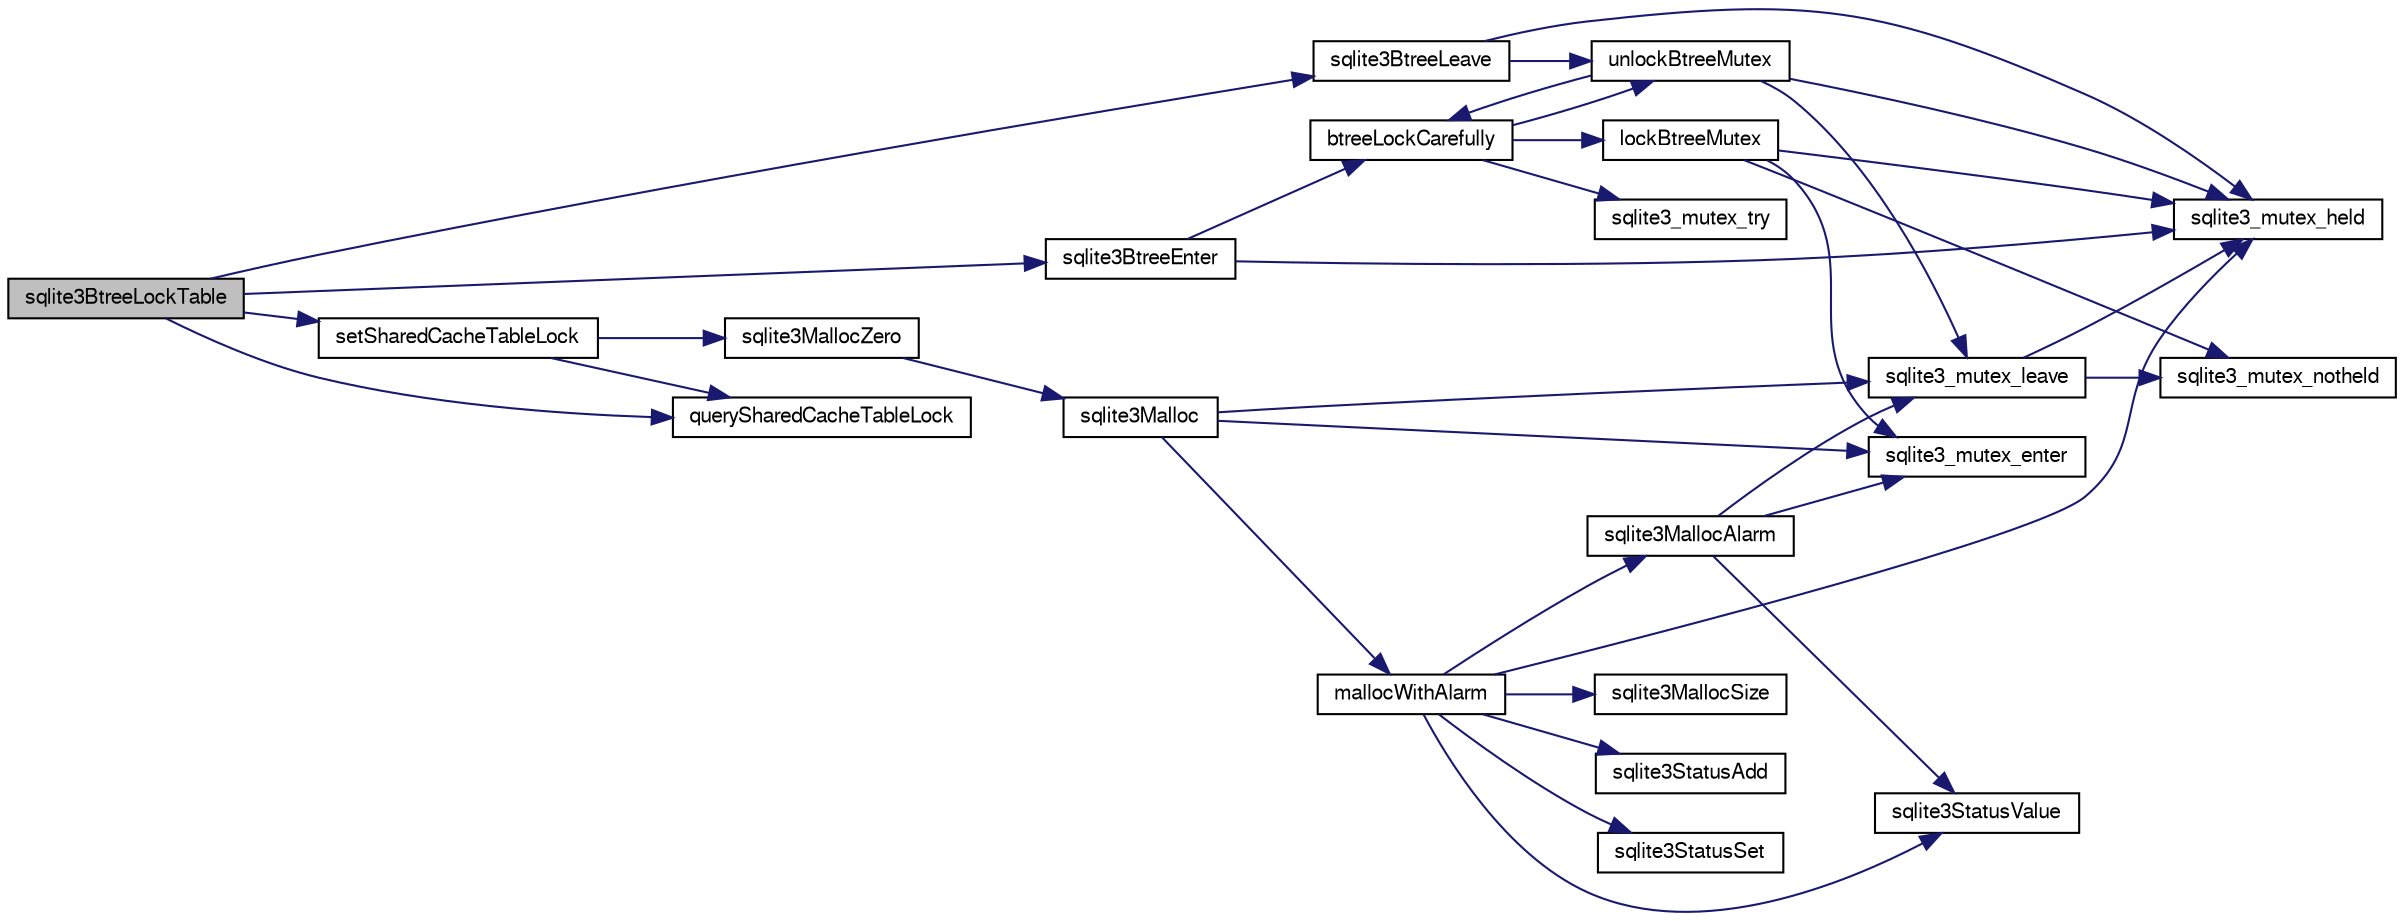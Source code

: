 digraph "sqlite3BtreeLockTable"
{
  edge [fontname="FreeSans",fontsize="10",labelfontname="FreeSans",labelfontsize="10"];
  node [fontname="FreeSans",fontsize="10",shape=record];
  rankdir="LR";
  Node458550 [label="sqlite3BtreeLockTable",height=0.2,width=0.4,color="black", fillcolor="grey75", style="filled", fontcolor="black"];
  Node458550 -> Node458551 [color="midnightblue",fontsize="10",style="solid",fontname="FreeSans"];
  Node458551 [label="sqlite3BtreeEnter",height=0.2,width=0.4,color="black", fillcolor="white", style="filled",URL="$sqlite3_8c.html#afa05d700ca373993fe6b0525b867feff"];
  Node458551 -> Node458552 [color="midnightblue",fontsize="10",style="solid",fontname="FreeSans"];
  Node458552 [label="sqlite3_mutex_held",height=0.2,width=0.4,color="black", fillcolor="white", style="filled",URL="$sqlite3_8c.html#acf77da68932b6bc163c5e68547ecc3e7"];
  Node458551 -> Node458553 [color="midnightblue",fontsize="10",style="solid",fontname="FreeSans"];
  Node458553 [label="btreeLockCarefully",height=0.2,width=0.4,color="black", fillcolor="white", style="filled",URL="$sqlite3_8c.html#a796746b1c1e4d6926960636bd74c79d7"];
  Node458553 -> Node458554 [color="midnightblue",fontsize="10",style="solid",fontname="FreeSans"];
  Node458554 [label="sqlite3_mutex_try",height=0.2,width=0.4,color="black", fillcolor="white", style="filled",URL="$sqlite3_8c.html#a196f84b09bdfda96ae5ae23189be1ec8"];
  Node458553 -> Node458555 [color="midnightblue",fontsize="10",style="solid",fontname="FreeSans"];
  Node458555 [label="unlockBtreeMutex",height=0.2,width=0.4,color="black", fillcolor="white", style="filled",URL="$sqlite3_8c.html#a29bc7d1c753dfa2af9fb296b7dc19a4a"];
  Node458555 -> Node458552 [color="midnightblue",fontsize="10",style="solid",fontname="FreeSans"];
  Node458555 -> Node458556 [color="midnightblue",fontsize="10",style="solid",fontname="FreeSans"];
  Node458556 [label="sqlite3_mutex_leave",height=0.2,width=0.4,color="black", fillcolor="white", style="filled",URL="$sqlite3_8c.html#a5838d235601dbd3c1fa993555c6bcc93"];
  Node458556 -> Node458552 [color="midnightblue",fontsize="10",style="solid",fontname="FreeSans"];
  Node458556 -> Node458557 [color="midnightblue",fontsize="10",style="solid",fontname="FreeSans"];
  Node458557 [label="sqlite3_mutex_notheld",height=0.2,width=0.4,color="black", fillcolor="white", style="filled",URL="$sqlite3_8c.html#a83967c837c1c000d3b5adcfaa688f5dc"];
  Node458555 -> Node458553 [color="midnightblue",fontsize="10",style="solid",fontname="FreeSans"];
  Node458553 -> Node458558 [color="midnightblue",fontsize="10",style="solid",fontname="FreeSans"];
  Node458558 [label="lockBtreeMutex",height=0.2,width=0.4,color="black", fillcolor="white", style="filled",URL="$sqlite3_8c.html#ab1714bc62ac8a451c7b17bc53053ca53"];
  Node458558 -> Node458557 [color="midnightblue",fontsize="10",style="solid",fontname="FreeSans"];
  Node458558 -> Node458552 [color="midnightblue",fontsize="10",style="solid",fontname="FreeSans"];
  Node458558 -> Node458559 [color="midnightblue",fontsize="10",style="solid",fontname="FreeSans"];
  Node458559 [label="sqlite3_mutex_enter",height=0.2,width=0.4,color="black", fillcolor="white", style="filled",URL="$sqlite3_8c.html#a1c12cde690bd89f104de5cbad12a6bf5"];
  Node458550 -> Node458560 [color="midnightblue",fontsize="10",style="solid",fontname="FreeSans"];
  Node458560 [label="querySharedCacheTableLock",height=0.2,width=0.4,color="black", fillcolor="white", style="filled",URL="$sqlite3_8c.html#a248343a0d79235a90b955d801713d243"];
  Node458550 -> Node458561 [color="midnightblue",fontsize="10",style="solid",fontname="FreeSans"];
  Node458561 [label="setSharedCacheTableLock",height=0.2,width=0.4,color="black", fillcolor="white", style="filled",URL="$sqlite3_8c.html#ad254777f35a1b8a8f5128da2b636b7dd"];
  Node458561 -> Node458560 [color="midnightblue",fontsize="10",style="solid",fontname="FreeSans"];
  Node458561 -> Node458562 [color="midnightblue",fontsize="10",style="solid",fontname="FreeSans"];
  Node458562 [label="sqlite3MallocZero",height=0.2,width=0.4,color="black", fillcolor="white", style="filled",URL="$sqlite3_8c.html#ab3e07a30b9b5471f9f5e8f9cb7229934"];
  Node458562 -> Node458563 [color="midnightblue",fontsize="10",style="solid",fontname="FreeSans"];
  Node458563 [label="sqlite3Malloc",height=0.2,width=0.4,color="black", fillcolor="white", style="filled",URL="$sqlite3_8c.html#a361a2eaa846b1885f123abe46f5d8b2b"];
  Node458563 -> Node458559 [color="midnightblue",fontsize="10",style="solid",fontname="FreeSans"];
  Node458563 -> Node458564 [color="midnightblue",fontsize="10",style="solid",fontname="FreeSans"];
  Node458564 [label="mallocWithAlarm",height=0.2,width=0.4,color="black", fillcolor="white", style="filled",URL="$sqlite3_8c.html#ab070d5cf8e48ec8a6a43cf025d48598b"];
  Node458564 -> Node458552 [color="midnightblue",fontsize="10",style="solid",fontname="FreeSans"];
  Node458564 -> Node458565 [color="midnightblue",fontsize="10",style="solid",fontname="FreeSans"];
  Node458565 [label="sqlite3StatusSet",height=0.2,width=0.4,color="black", fillcolor="white", style="filled",URL="$sqlite3_8c.html#afec7586c01fcb5ea17dc9d7725a589d9"];
  Node458564 -> Node458566 [color="midnightblue",fontsize="10",style="solid",fontname="FreeSans"];
  Node458566 [label="sqlite3StatusValue",height=0.2,width=0.4,color="black", fillcolor="white", style="filled",URL="$sqlite3_8c.html#a30b8ac296c6e200c1fa57708d52c6ef6"];
  Node458564 -> Node458567 [color="midnightblue",fontsize="10",style="solid",fontname="FreeSans"];
  Node458567 [label="sqlite3MallocAlarm",height=0.2,width=0.4,color="black", fillcolor="white", style="filled",URL="$sqlite3_8c.html#ada66988e8471d1198f3219c062377508"];
  Node458567 -> Node458566 [color="midnightblue",fontsize="10",style="solid",fontname="FreeSans"];
  Node458567 -> Node458556 [color="midnightblue",fontsize="10",style="solid",fontname="FreeSans"];
  Node458567 -> Node458559 [color="midnightblue",fontsize="10",style="solid",fontname="FreeSans"];
  Node458564 -> Node458568 [color="midnightblue",fontsize="10",style="solid",fontname="FreeSans"];
  Node458568 [label="sqlite3MallocSize",height=0.2,width=0.4,color="black", fillcolor="white", style="filled",URL="$sqlite3_8c.html#acf5d2a5f35270bafb050bd2def576955"];
  Node458564 -> Node458569 [color="midnightblue",fontsize="10",style="solid",fontname="FreeSans"];
  Node458569 [label="sqlite3StatusAdd",height=0.2,width=0.4,color="black", fillcolor="white", style="filled",URL="$sqlite3_8c.html#afa029f93586aeab4cc85360905dae9cd"];
  Node458563 -> Node458556 [color="midnightblue",fontsize="10",style="solid",fontname="FreeSans"];
  Node458550 -> Node458570 [color="midnightblue",fontsize="10",style="solid",fontname="FreeSans"];
  Node458570 [label="sqlite3BtreeLeave",height=0.2,width=0.4,color="black", fillcolor="white", style="filled",URL="$sqlite3_8c.html#a460e4f89d1aeef4b4d334cfe8165da89"];
  Node458570 -> Node458555 [color="midnightblue",fontsize="10",style="solid",fontname="FreeSans"];
  Node458570 -> Node458552 [color="midnightblue",fontsize="10",style="solid",fontname="FreeSans"];
}
